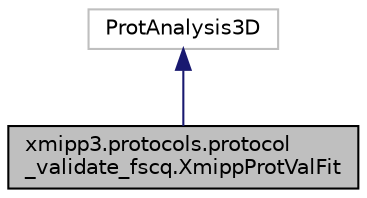 digraph "xmipp3.protocols.protocol_validate_fscq.XmippProtValFit"
{
  edge [fontname="Helvetica",fontsize="10",labelfontname="Helvetica",labelfontsize="10"];
  node [fontname="Helvetica",fontsize="10",shape=record];
  Node2 [label="xmipp3.protocols.protocol\l_validate_fscq.XmippProtValFit",height=0.2,width=0.4,color="black", fillcolor="grey75", style="filled", fontcolor="black"];
  Node3 -> Node2 [dir="back",color="midnightblue",fontsize="10",style="solid",fontname="Helvetica"];
  Node3 [label="ProtAnalysis3D",height=0.2,width=0.4,color="grey75", fillcolor="white", style="filled"];
}
